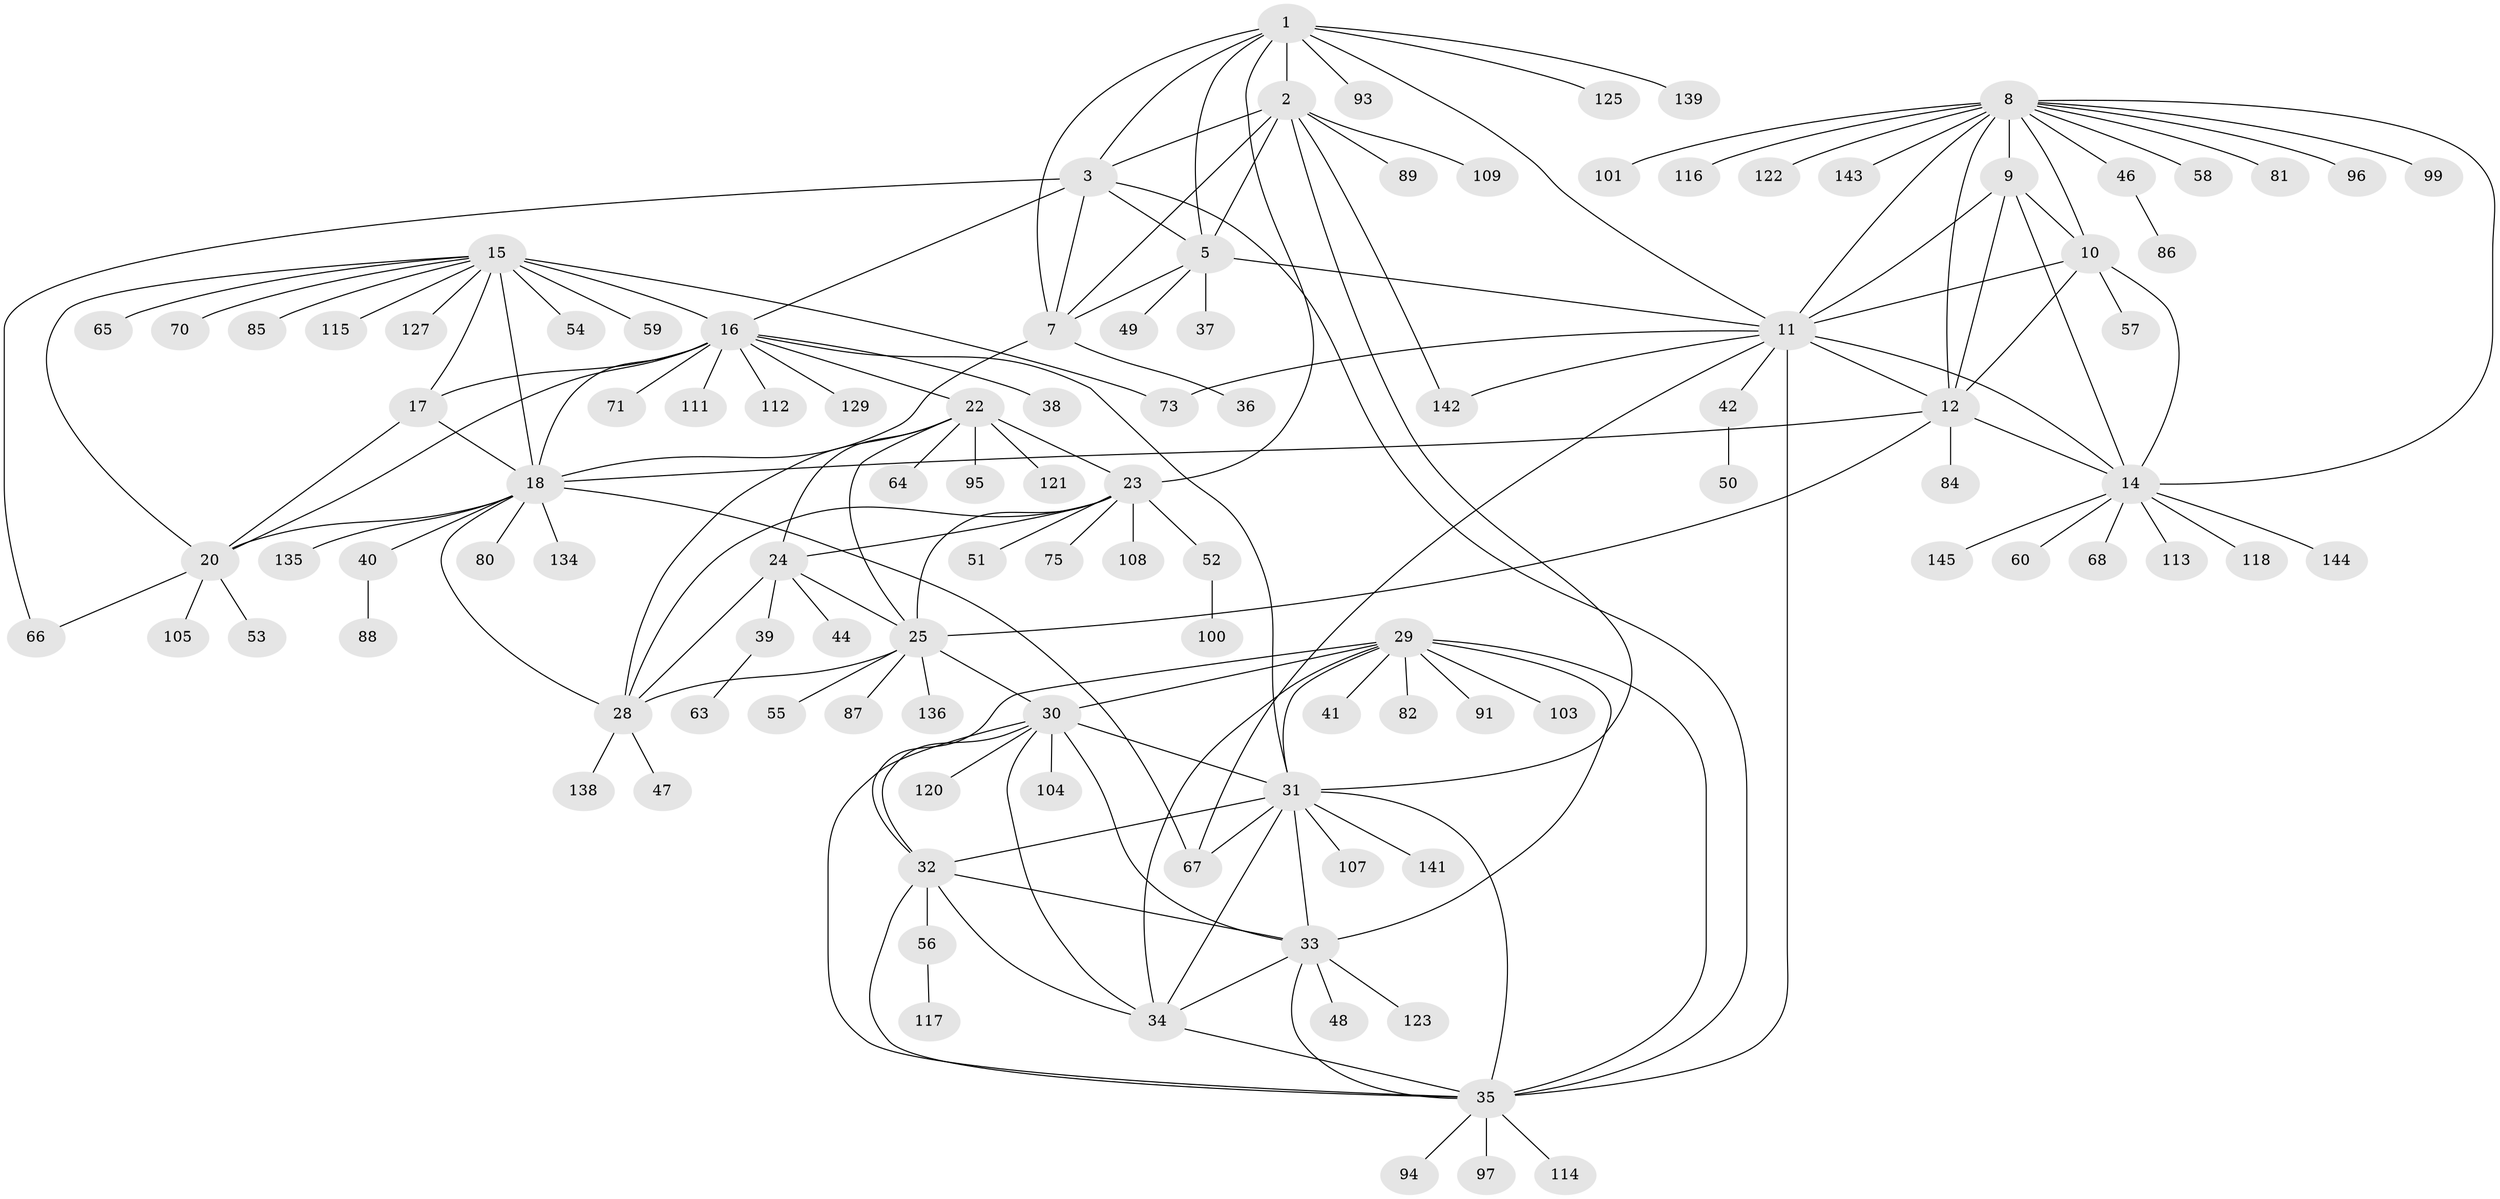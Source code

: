 // original degree distribution, {8: 0.0547945205479452, 9: 0.06164383561643835, 7: 0.02054794520547945, 14: 0.00684931506849315, 10: 0.0410958904109589, 13: 0.0136986301369863, 11: 0.02054794520547945, 6: 0.00684931506849315, 15: 0.00684931506849315, 12: 0.00684931506849315, 1: 0.589041095890411, 2: 0.15753424657534246, 3: 0.0136986301369863}
// Generated by graph-tools (version 1.1) at 2025/11/02/27/25 16:11:29]
// undirected, 110 vertices, 167 edges
graph export_dot {
graph [start="1"]
  node [color=gray90,style=filled];
  1 [super="+6"];
  2 [super="+4"];
  3;
  5 [super="+130"];
  7 [super="+78"];
  8 [super="+13"];
  9 [super="+69"];
  10 [super="+140"];
  11 [super="+133"];
  12 [super="+128"];
  14 [super="+61"];
  15 [super="+21"];
  16 [super="+19"];
  17;
  18 [super="+79"];
  20 [super="+98"];
  22 [super="+74"];
  23 [super="+26"];
  24;
  25 [super="+27"];
  28 [super="+43"];
  29 [super="+83"];
  30 [super="+45"];
  31 [super="+62"];
  32 [super="+102"];
  33 [super="+132"];
  34 [super="+131"];
  35 [super="+77"];
  36;
  37;
  38 [super="+76"];
  39;
  40;
  41;
  42 [super="+90"];
  44;
  46;
  47;
  48;
  49 [super="+92"];
  50;
  51;
  52;
  53;
  54;
  55;
  56;
  57;
  58;
  59;
  60;
  63;
  64;
  65;
  66 [super="+72"];
  67 [super="+146"];
  68;
  70;
  71;
  73;
  75 [super="+110"];
  80;
  81;
  82;
  84;
  85 [super="+124"];
  86;
  87;
  88 [super="+119"];
  89;
  91;
  93;
  94;
  95;
  96;
  97;
  99;
  100;
  101 [super="+126"];
  103 [super="+106"];
  104 [super="+137"];
  105;
  107;
  108;
  109;
  111;
  112;
  113;
  114;
  115;
  116;
  117;
  118;
  120;
  121;
  122;
  123;
  125;
  127;
  129;
  134;
  135;
  136;
  138;
  139;
  141;
  142;
  143;
  144;
  145;
  1 -- 2 [weight=4];
  1 -- 3 [weight=2];
  1 -- 5 [weight=2];
  1 -- 7 [weight=2];
  1 -- 93;
  1 -- 139;
  1 -- 11;
  1 -- 23;
  1 -- 125;
  2 -- 3 [weight=2];
  2 -- 5 [weight=2];
  2 -- 7 [weight=2];
  2 -- 109;
  2 -- 142;
  2 -- 89;
  2 -- 31;
  3 -- 5;
  3 -- 7;
  3 -- 16;
  3 -- 35;
  3 -- 66;
  5 -- 7;
  5 -- 37;
  5 -- 49;
  5 -- 11;
  7 -- 36;
  7 -- 18;
  8 -- 9 [weight=2];
  8 -- 10 [weight=2];
  8 -- 11 [weight=2];
  8 -- 12 [weight=2];
  8 -- 14 [weight=2];
  8 -- 99;
  8 -- 116;
  8 -- 96;
  8 -- 58;
  8 -- 101;
  8 -- 46;
  8 -- 143;
  8 -- 81;
  8 -- 122;
  9 -- 10;
  9 -- 11;
  9 -- 12;
  9 -- 14;
  10 -- 11;
  10 -- 12;
  10 -- 14;
  10 -- 57;
  11 -- 12;
  11 -- 14;
  11 -- 35;
  11 -- 42;
  11 -- 67;
  11 -- 73;
  11 -- 142;
  12 -- 14;
  12 -- 18;
  12 -- 84;
  12 -- 25;
  14 -- 60;
  14 -- 68;
  14 -- 113;
  14 -- 118;
  14 -- 144;
  14 -- 145;
  15 -- 16 [weight=4];
  15 -- 17 [weight=2];
  15 -- 18 [weight=2];
  15 -- 20 [weight=2];
  15 -- 70;
  15 -- 73;
  15 -- 115;
  15 -- 127;
  15 -- 65;
  15 -- 85;
  15 -- 54;
  15 -- 59;
  16 -- 17 [weight=2];
  16 -- 18 [weight=2];
  16 -- 20 [weight=2];
  16 -- 31;
  16 -- 38;
  16 -- 112;
  16 -- 129;
  16 -- 71;
  16 -- 111;
  16 -- 22;
  17 -- 18;
  17 -- 20;
  18 -- 20;
  18 -- 28;
  18 -- 40;
  18 -- 67;
  18 -- 80;
  18 -- 134;
  18 -- 135;
  20 -- 53;
  20 -- 66;
  20 -- 105;
  22 -- 23 [weight=2];
  22 -- 24;
  22 -- 25 [weight=2];
  22 -- 28;
  22 -- 64;
  22 -- 95;
  22 -- 121;
  23 -- 24 [weight=2];
  23 -- 25 [weight=4];
  23 -- 28 [weight=2];
  23 -- 52;
  23 -- 75;
  23 -- 108;
  23 -- 51;
  24 -- 25 [weight=2];
  24 -- 28;
  24 -- 39;
  24 -- 44;
  25 -- 28 [weight=2];
  25 -- 30;
  25 -- 55;
  25 -- 136;
  25 -- 87;
  28 -- 47;
  28 -- 138;
  29 -- 30;
  29 -- 31;
  29 -- 32;
  29 -- 33;
  29 -- 34;
  29 -- 35;
  29 -- 41;
  29 -- 82;
  29 -- 91;
  29 -- 103;
  30 -- 31;
  30 -- 32;
  30 -- 33;
  30 -- 34;
  30 -- 35;
  30 -- 120;
  30 -- 104;
  31 -- 32;
  31 -- 33;
  31 -- 34;
  31 -- 35;
  31 -- 107;
  31 -- 141;
  31 -- 67;
  32 -- 33;
  32 -- 34;
  32 -- 35;
  32 -- 56;
  33 -- 34;
  33 -- 35;
  33 -- 48;
  33 -- 123;
  34 -- 35;
  35 -- 94;
  35 -- 97;
  35 -- 114;
  39 -- 63;
  40 -- 88;
  42 -- 50;
  46 -- 86;
  52 -- 100;
  56 -- 117;
}
